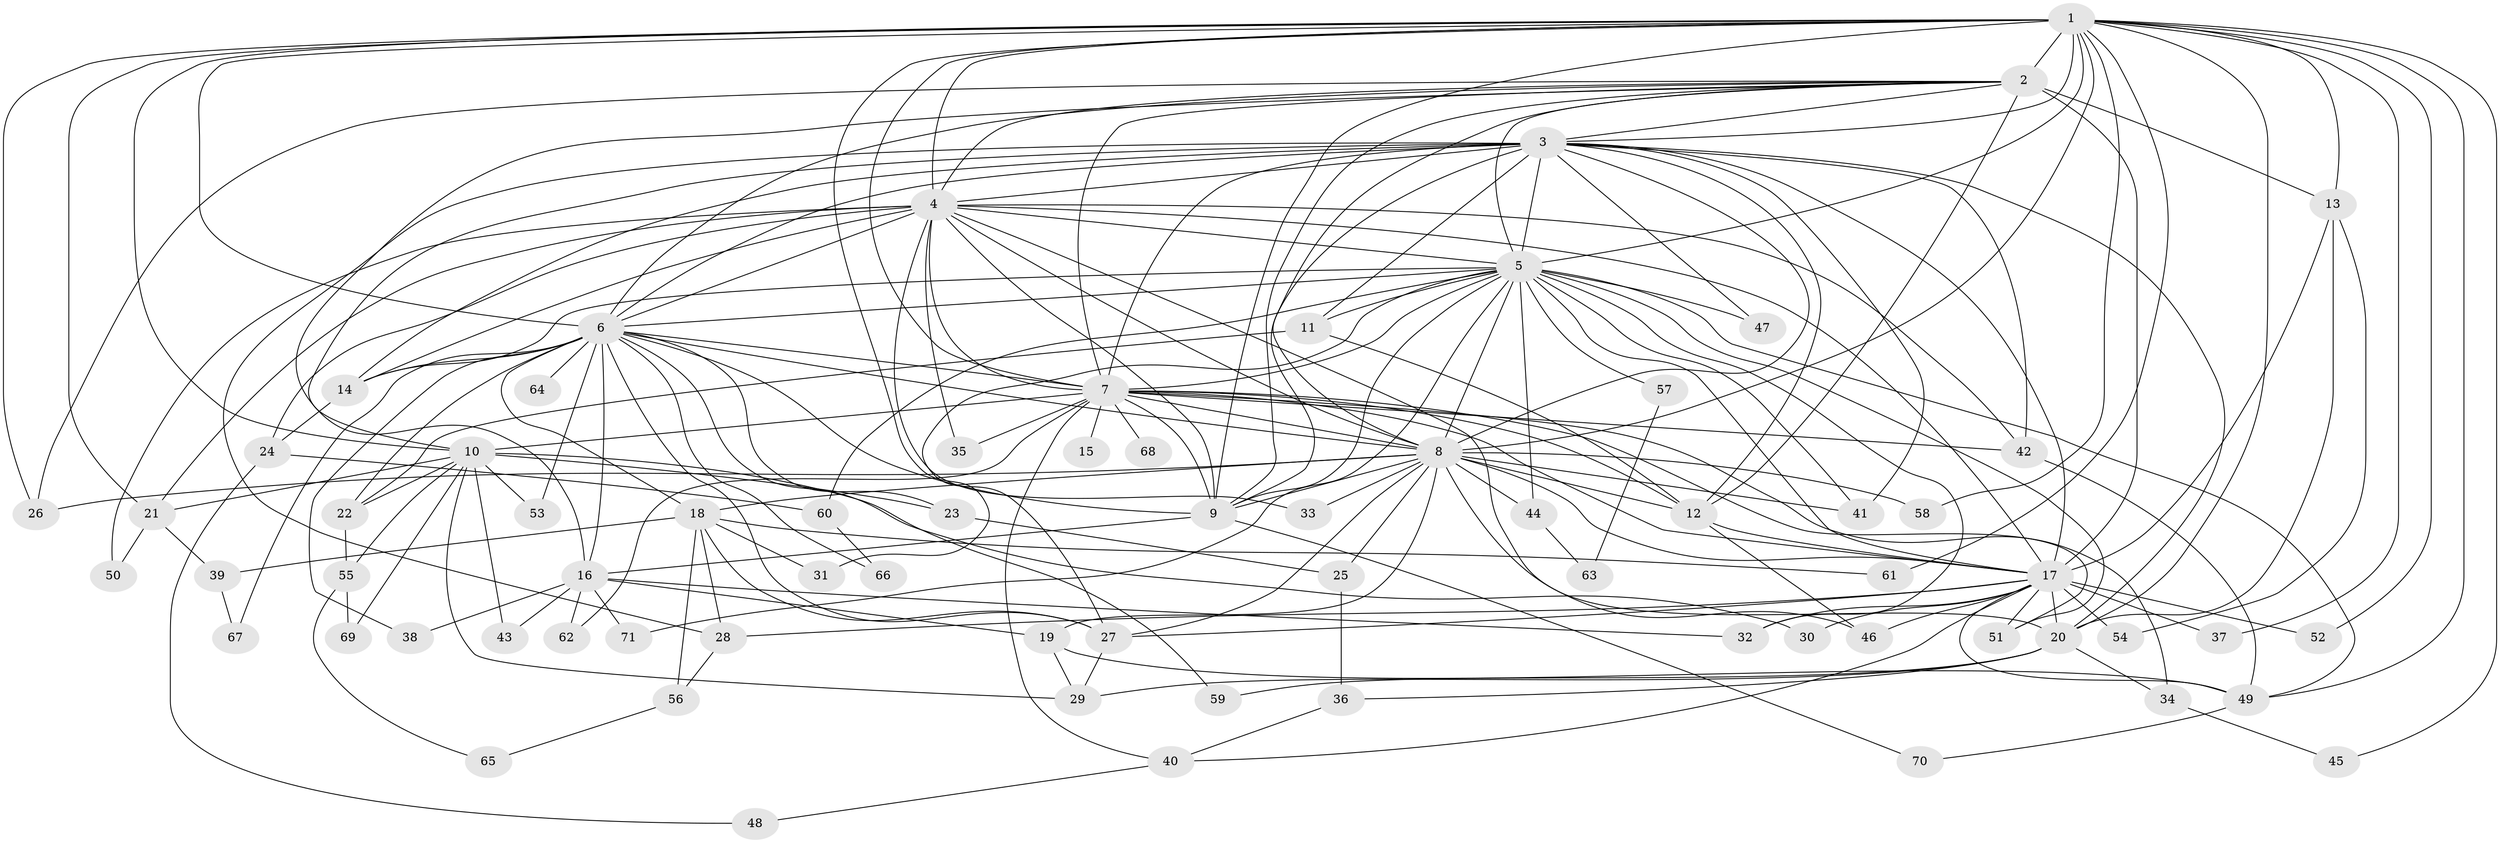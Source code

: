 // original degree distribution, {23: 0.007042253521126761, 38: 0.007042253521126761, 20: 0.014084507042253521, 19: 0.007042253521126761, 28: 0.007042253521126761, 24: 0.02112676056338028, 14: 0.007042253521126761, 11: 0.007042253521126761, 3: 0.20422535211267606, 5: 0.04225352112676056, 2: 0.5211267605633803, 4: 0.11267605633802817, 8: 0.014084507042253521, 10: 0.007042253521126761, 6: 0.02112676056338028}
// Generated by graph-tools (version 1.1) at 2025/35/03/09/25 02:35:03]
// undirected, 71 vertices, 190 edges
graph export_dot {
graph [start="1"]
  node [color=gray90,style=filled];
  1;
  2;
  3;
  4;
  5;
  6;
  7;
  8;
  9;
  10;
  11;
  12;
  13;
  14;
  15;
  16;
  17;
  18;
  19;
  20;
  21;
  22;
  23;
  24;
  25;
  26;
  27;
  28;
  29;
  30;
  31;
  32;
  33;
  34;
  35;
  36;
  37;
  38;
  39;
  40;
  41;
  42;
  43;
  44;
  45;
  46;
  47;
  48;
  49;
  50;
  51;
  52;
  53;
  54;
  55;
  56;
  57;
  58;
  59;
  60;
  61;
  62;
  63;
  64;
  65;
  66;
  67;
  68;
  69;
  70;
  71;
  1 -- 2 [weight=1.0];
  1 -- 3 [weight=3.0];
  1 -- 4 [weight=1.0];
  1 -- 5 [weight=1.0];
  1 -- 6 [weight=1.0];
  1 -- 7 [weight=1.0];
  1 -- 8 [weight=1.0];
  1 -- 9 [weight=1.0];
  1 -- 10 [weight=1.0];
  1 -- 13 [weight=2.0];
  1 -- 20 [weight=1.0];
  1 -- 21 [weight=1.0];
  1 -- 26 [weight=1.0];
  1 -- 31 [weight=1.0];
  1 -- 37 [weight=1.0];
  1 -- 45 [weight=1.0];
  1 -- 49 [weight=1.0];
  1 -- 52 [weight=1.0];
  1 -- 58 [weight=1.0];
  1 -- 61 [weight=1.0];
  2 -- 3 [weight=2.0];
  2 -- 4 [weight=1.0];
  2 -- 5 [weight=2.0];
  2 -- 6 [weight=2.0];
  2 -- 7 [weight=2.0];
  2 -- 8 [weight=1.0];
  2 -- 9 [weight=2.0];
  2 -- 12 [weight=1.0];
  2 -- 13 [weight=1.0];
  2 -- 16 [weight=3.0];
  2 -- 17 [weight=17.0];
  2 -- 26 [weight=1.0];
  3 -- 4 [weight=3.0];
  3 -- 5 [weight=2.0];
  3 -- 6 [weight=2.0];
  3 -- 7 [weight=2.0];
  3 -- 8 [weight=3.0];
  3 -- 9 [weight=4.0];
  3 -- 10 [weight=1.0];
  3 -- 11 [weight=3.0];
  3 -- 12 [weight=1.0];
  3 -- 14 [weight=1.0];
  3 -- 17 [weight=2.0];
  3 -- 20 [weight=1.0];
  3 -- 28 [weight=1.0];
  3 -- 41 [weight=1.0];
  3 -- 42 [weight=1.0];
  3 -- 47 [weight=1.0];
  4 -- 5 [weight=1.0];
  4 -- 6 [weight=1.0];
  4 -- 7 [weight=1.0];
  4 -- 8 [weight=1.0];
  4 -- 9 [weight=1.0];
  4 -- 14 [weight=1.0];
  4 -- 17 [weight=1.0];
  4 -- 21 [weight=2.0];
  4 -- 24 [weight=1.0];
  4 -- 33 [weight=1.0];
  4 -- 35 [weight=1.0];
  4 -- 42 [weight=1.0];
  4 -- 46 [weight=1.0];
  4 -- 50 [weight=1.0];
  5 -- 6 [weight=1.0];
  5 -- 7 [weight=1.0];
  5 -- 8 [weight=1.0];
  5 -- 9 [weight=1.0];
  5 -- 11 [weight=1.0];
  5 -- 14 [weight=1.0];
  5 -- 17 [weight=3.0];
  5 -- 27 [weight=1.0];
  5 -- 32 [weight=1.0];
  5 -- 41 [weight=1.0];
  5 -- 44 [weight=1.0];
  5 -- 47 [weight=1.0];
  5 -- 49 [weight=1.0];
  5 -- 51 [weight=1.0];
  5 -- 57 [weight=1.0];
  5 -- 60 [weight=1.0];
  5 -- 71 [weight=1.0];
  6 -- 7 [weight=1.0];
  6 -- 8 [weight=1.0];
  6 -- 9 [weight=1.0];
  6 -- 14 [weight=2.0];
  6 -- 16 [weight=1.0];
  6 -- 18 [weight=2.0];
  6 -- 22 [weight=1.0];
  6 -- 23 [weight=2.0];
  6 -- 27 [weight=1.0];
  6 -- 30 [weight=1.0];
  6 -- 38 [weight=1.0];
  6 -- 53 [weight=1.0];
  6 -- 64 [weight=1.0];
  6 -- 66 [weight=1.0];
  6 -- 67 [weight=1.0];
  7 -- 8 [weight=1.0];
  7 -- 9 [weight=2.0];
  7 -- 10 [weight=1.0];
  7 -- 12 [weight=2.0];
  7 -- 15 [weight=1.0];
  7 -- 17 [weight=1.0];
  7 -- 34 [weight=1.0];
  7 -- 35 [weight=1.0];
  7 -- 40 [weight=1.0];
  7 -- 42 [weight=1.0];
  7 -- 51 [weight=1.0];
  7 -- 62 [weight=1.0];
  7 -- 68 [weight=1.0];
  8 -- 9 [weight=1.0];
  8 -- 12 [weight=2.0];
  8 -- 17 [weight=1.0];
  8 -- 18 [weight=2.0];
  8 -- 19 [weight=1.0];
  8 -- 20 [weight=1.0];
  8 -- 25 [weight=1.0];
  8 -- 26 [weight=1.0];
  8 -- 27 [weight=1.0];
  8 -- 33 [weight=1.0];
  8 -- 41 [weight=1.0];
  8 -- 44 [weight=1.0];
  8 -- 58 [weight=1.0];
  9 -- 16 [weight=1.0];
  9 -- 70 [weight=1.0];
  10 -- 21 [weight=1.0];
  10 -- 22 [weight=1.0];
  10 -- 23 [weight=1.0];
  10 -- 29 [weight=1.0];
  10 -- 43 [weight=1.0];
  10 -- 53 [weight=1.0];
  10 -- 55 [weight=1.0];
  10 -- 59 [weight=1.0];
  10 -- 69 [weight=1.0];
  11 -- 12 [weight=1.0];
  11 -- 22 [weight=1.0];
  12 -- 17 [weight=1.0];
  12 -- 46 [weight=1.0];
  13 -- 17 [weight=1.0];
  13 -- 20 [weight=1.0];
  13 -- 54 [weight=1.0];
  14 -- 24 [weight=1.0];
  16 -- 19 [weight=1.0];
  16 -- 32 [weight=1.0];
  16 -- 38 [weight=1.0];
  16 -- 43 [weight=1.0];
  16 -- 62 [weight=1.0];
  16 -- 71 [weight=1.0];
  17 -- 20 [weight=2.0];
  17 -- 27 [weight=1.0];
  17 -- 28 [weight=2.0];
  17 -- 30 [weight=1.0];
  17 -- 32 [weight=2.0];
  17 -- 37 [weight=1.0];
  17 -- 40 [weight=1.0];
  17 -- 46 [weight=1.0];
  17 -- 49 [weight=1.0];
  17 -- 51 [weight=1.0];
  17 -- 52 [weight=1.0];
  17 -- 54 [weight=1.0];
  18 -- 27 [weight=1.0];
  18 -- 28 [weight=2.0];
  18 -- 31 [weight=1.0];
  18 -- 39 [weight=1.0];
  18 -- 56 [weight=2.0];
  18 -- 61 [weight=1.0];
  19 -- 29 [weight=1.0];
  19 -- 49 [weight=1.0];
  20 -- 29 [weight=1.0];
  20 -- 34 [weight=1.0];
  20 -- 36 [weight=1.0];
  20 -- 59 [weight=1.0];
  21 -- 39 [weight=1.0];
  21 -- 50 [weight=1.0];
  22 -- 55 [weight=1.0];
  23 -- 25 [weight=1.0];
  24 -- 48 [weight=1.0];
  24 -- 60 [weight=1.0];
  25 -- 36 [weight=1.0];
  27 -- 29 [weight=1.0];
  28 -- 56 [weight=2.0];
  34 -- 45 [weight=1.0];
  36 -- 40 [weight=1.0];
  39 -- 67 [weight=1.0];
  40 -- 48 [weight=1.0];
  42 -- 49 [weight=1.0];
  44 -- 63 [weight=1.0];
  49 -- 70 [weight=1.0];
  55 -- 65 [weight=1.0];
  55 -- 69 [weight=1.0];
  56 -- 65 [weight=1.0];
  57 -- 63 [weight=1.0];
  60 -- 66 [weight=1.0];
}
